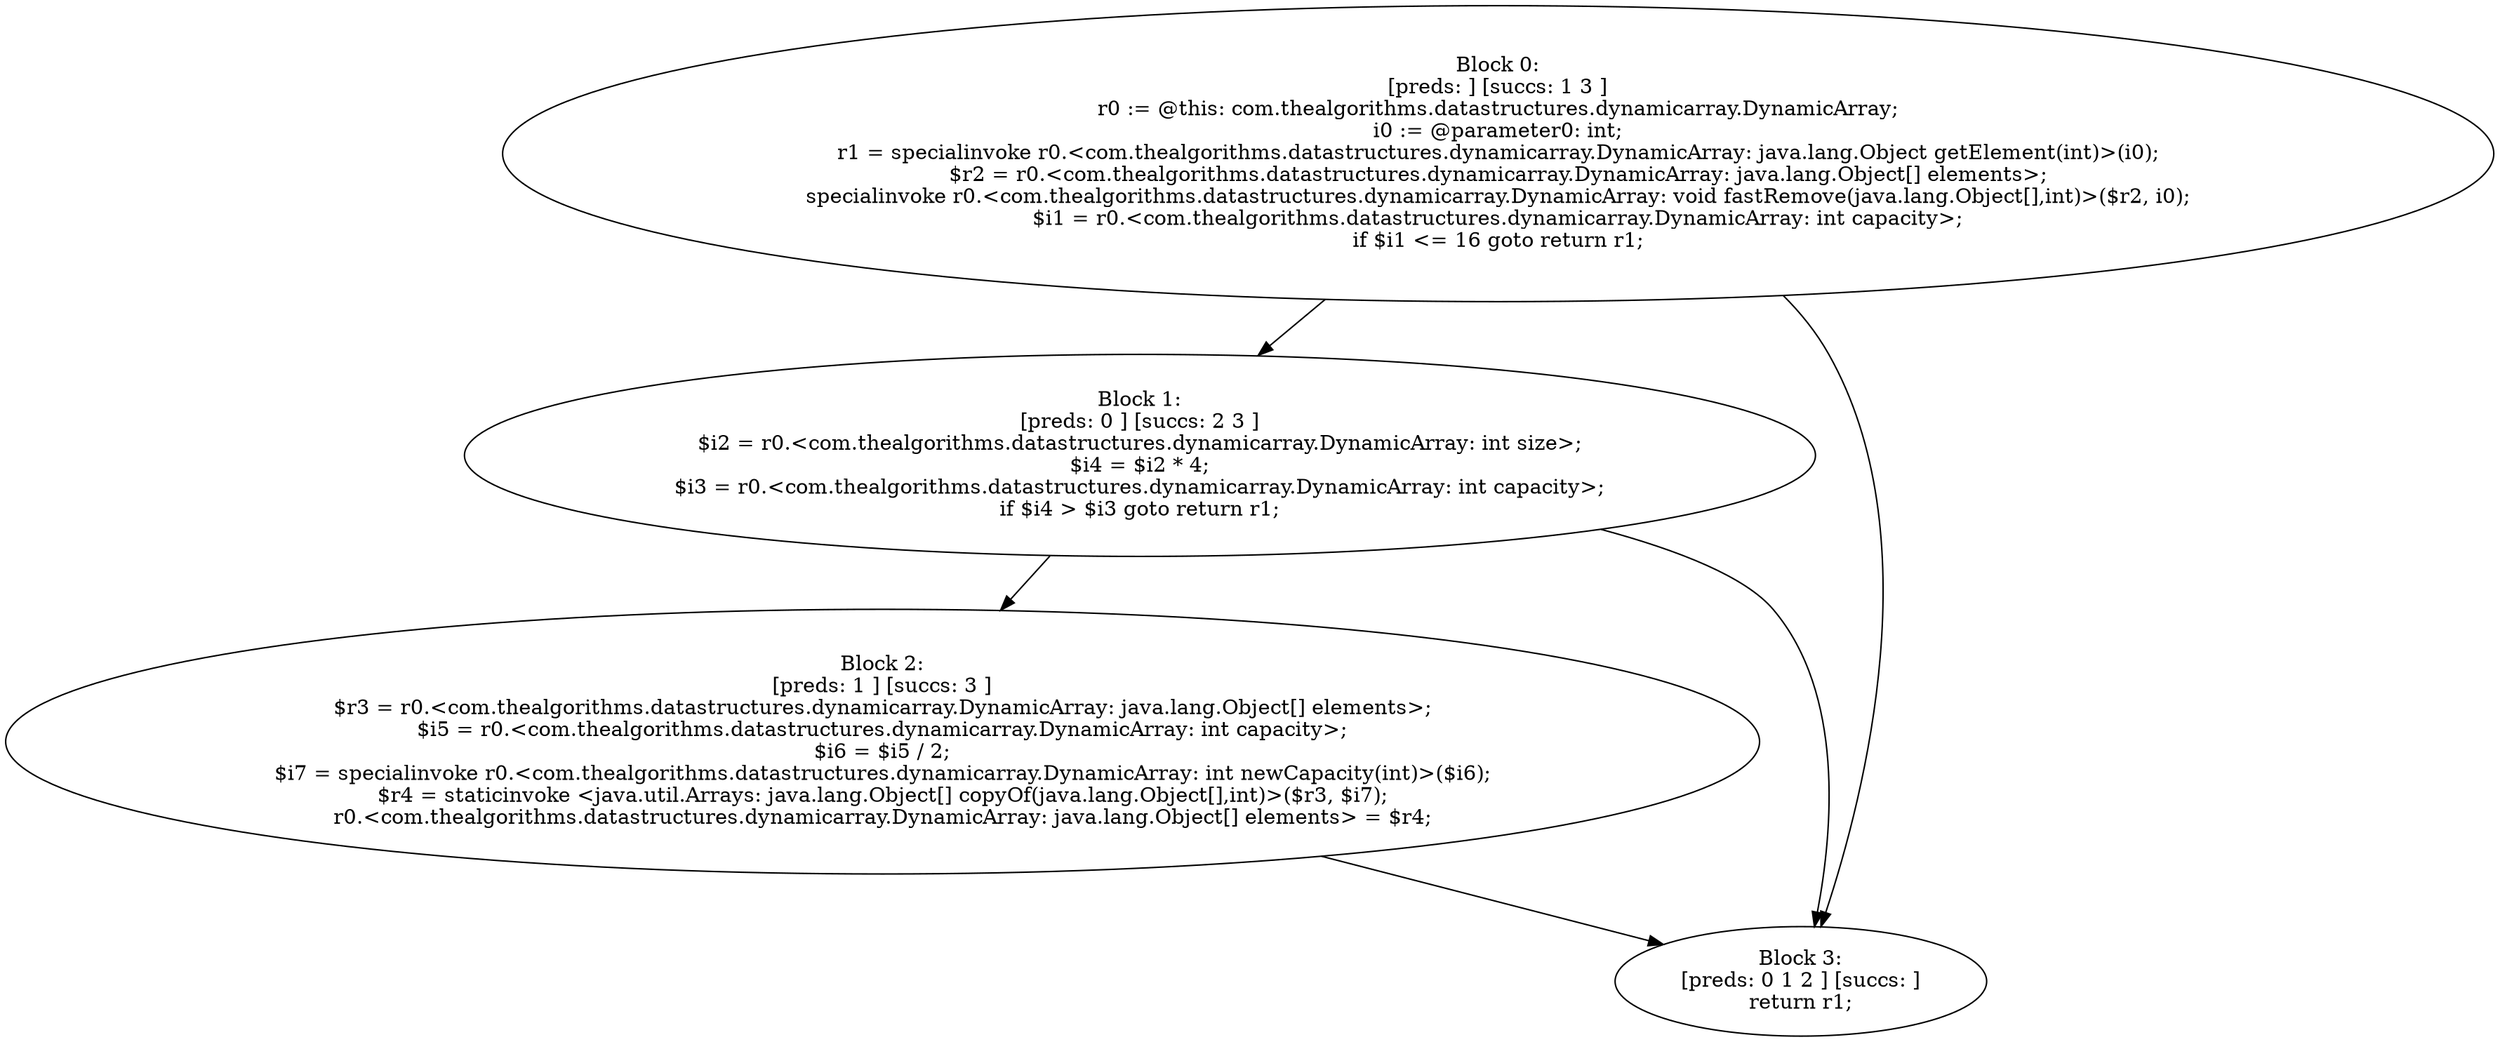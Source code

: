 digraph "unitGraph" {
    "Block 0:
[preds: ] [succs: 1 3 ]
r0 := @this: com.thealgorithms.datastructures.dynamicarray.DynamicArray;
i0 := @parameter0: int;
r1 = specialinvoke r0.<com.thealgorithms.datastructures.dynamicarray.DynamicArray: java.lang.Object getElement(int)>(i0);
$r2 = r0.<com.thealgorithms.datastructures.dynamicarray.DynamicArray: java.lang.Object[] elements>;
specialinvoke r0.<com.thealgorithms.datastructures.dynamicarray.DynamicArray: void fastRemove(java.lang.Object[],int)>($r2, i0);
$i1 = r0.<com.thealgorithms.datastructures.dynamicarray.DynamicArray: int capacity>;
if $i1 <= 16 goto return r1;
"
    "Block 1:
[preds: 0 ] [succs: 2 3 ]
$i2 = r0.<com.thealgorithms.datastructures.dynamicarray.DynamicArray: int size>;
$i4 = $i2 * 4;
$i3 = r0.<com.thealgorithms.datastructures.dynamicarray.DynamicArray: int capacity>;
if $i4 > $i3 goto return r1;
"
    "Block 2:
[preds: 1 ] [succs: 3 ]
$r3 = r0.<com.thealgorithms.datastructures.dynamicarray.DynamicArray: java.lang.Object[] elements>;
$i5 = r0.<com.thealgorithms.datastructures.dynamicarray.DynamicArray: int capacity>;
$i6 = $i5 / 2;
$i7 = specialinvoke r0.<com.thealgorithms.datastructures.dynamicarray.DynamicArray: int newCapacity(int)>($i6);
$r4 = staticinvoke <java.util.Arrays: java.lang.Object[] copyOf(java.lang.Object[],int)>($r3, $i7);
r0.<com.thealgorithms.datastructures.dynamicarray.DynamicArray: java.lang.Object[] elements> = $r4;
"
    "Block 3:
[preds: 0 1 2 ] [succs: ]
return r1;
"
    "Block 0:
[preds: ] [succs: 1 3 ]
r0 := @this: com.thealgorithms.datastructures.dynamicarray.DynamicArray;
i0 := @parameter0: int;
r1 = specialinvoke r0.<com.thealgorithms.datastructures.dynamicarray.DynamicArray: java.lang.Object getElement(int)>(i0);
$r2 = r0.<com.thealgorithms.datastructures.dynamicarray.DynamicArray: java.lang.Object[] elements>;
specialinvoke r0.<com.thealgorithms.datastructures.dynamicarray.DynamicArray: void fastRemove(java.lang.Object[],int)>($r2, i0);
$i1 = r0.<com.thealgorithms.datastructures.dynamicarray.DynamicArray: int capacity>;
if $i1 <= 16 goto return r1;
"->"Block 1:
[preds: 0 ] [succs: 2 3 ]
$i2 = r0.<com.thealgorithms.datastructures.dynamicarray.DynamicArray: int size>;
$i4 = $i2 * 4;
$i3 = r0.<com.thealgorithms.datastructures.dynamicarray.DynamicArray: int capacity>;
if $i4 > $i3 goto return r1;
";
    "Block 0:
[preds: ] [succs: 1 3 ]
r0 := @this: com.thealgorithms.datastructures.dynamicarray.DynamicArray;
i0 := @parameter0: int;
r1 = specialinvoke r0.<com.thealgorithms.datastructures.dynamicarray.DynamicArray: java.lang.Object getElement(int)>(i0);
$r2 = r0.<com.thealgorithms.datastructures.dynamicarray.DynamicArray: java.lang.Object[] elements>;
specialinvoke r0.<com.thealgorithms.datastructures.dynamicarray.DynamicArray: void fastRemove(java.lang.Object[],int)>($r2, i0);
$i1 = r0.<com.thealgorithms.datastructures.dynamicarray.DynamicArray: int capacity>;
if $i1 <= 16 goto return r1;
"->"Block 3:
[preds: 0 1 2 ] [succs: ]
return r1;
";
    "Block 1:
[preds: 0 ] [succs: 2 3 ]
$i2 = r0.<com.thealgorithms.datastructures.dynamicarray.DynamicArray: int size>;
$i4 = $i2 * 4;
$i3 = r0.<com.thealgorithms.datastructures.dynamicarray.DynamicArray: int capacity>;
if $i4 > $i3 goto return r1;
"->"Block 2:
[preds: 1 ] [succs: 3 ]
$r3 = r0.<com.thealgorithms.datastructures.dynamicarray.DynamicArray: java.lang.Object[] elements>;
$i5 = r0.<com.thealgorithms.datastructures.dynamicarray.DynamicArray: int capacity>;
$i6 = $i5 / 2;
$i7 = specialinvoke r0.<com.thealgorithms.datastructures.dynamicarray.DynamicArray: int newCapacity(int)>($i6);
$r4 = staticinvoke <java.util.Arrays: java.lang.Object[] copyOf(java.lang.Object[],int)>($r3, $i7);
r0.<com.thealgorithms.datastructures.dynamicarray.DynamicArray: java.lang.Object[] elements> = $r4;
";
    "Block 1:
[preds: 0 ] [succs: 2 3 ]
$i2 = r0.<com.thealgorithms.datastructures.dynamicarray.DynamicArray: int size>;
$i4 = $i2 * 4;
$i3 = r0.<com.thealgorithms.datastructures.dynamicarray.DynamicArray: int capacity>;
if $i4 > $i3 goto return r1;
"->"Block 3:
[preds: 0 1 2 ] [succs: ]
return r1;
";
    "Block 2:
[preds: 1 ] [succs: 3 ]
$r3 = r0.<com.thealgorithms.datastructures.dynamicarray.DynamicArray: java.lang.Object[] elements>;
$i5 = r0.<com.thealgorithms.datastructures.dynamicarray.DynamicArray: int capacity>;
$i6 = $i5 / 2;
$i7 = specialinvoke r0.<com.thealgorithms.datastructures.dynamicarray.DynamicArray: int newCapacity(int)>($i6);
$r4 = staticinvoke <java.util.Arrays: java.lang.Object[] copyOf(java.lang.Object[],int)>($r3, $i7);
r0.<com.thealgorithms.datastructures.dynamicarray.DynamicArray: java.lang.Object[] elements> = $r4;
"->"Block 3:
[preds: 0 1 2 ] [succs: ]
return r1;
";
}
